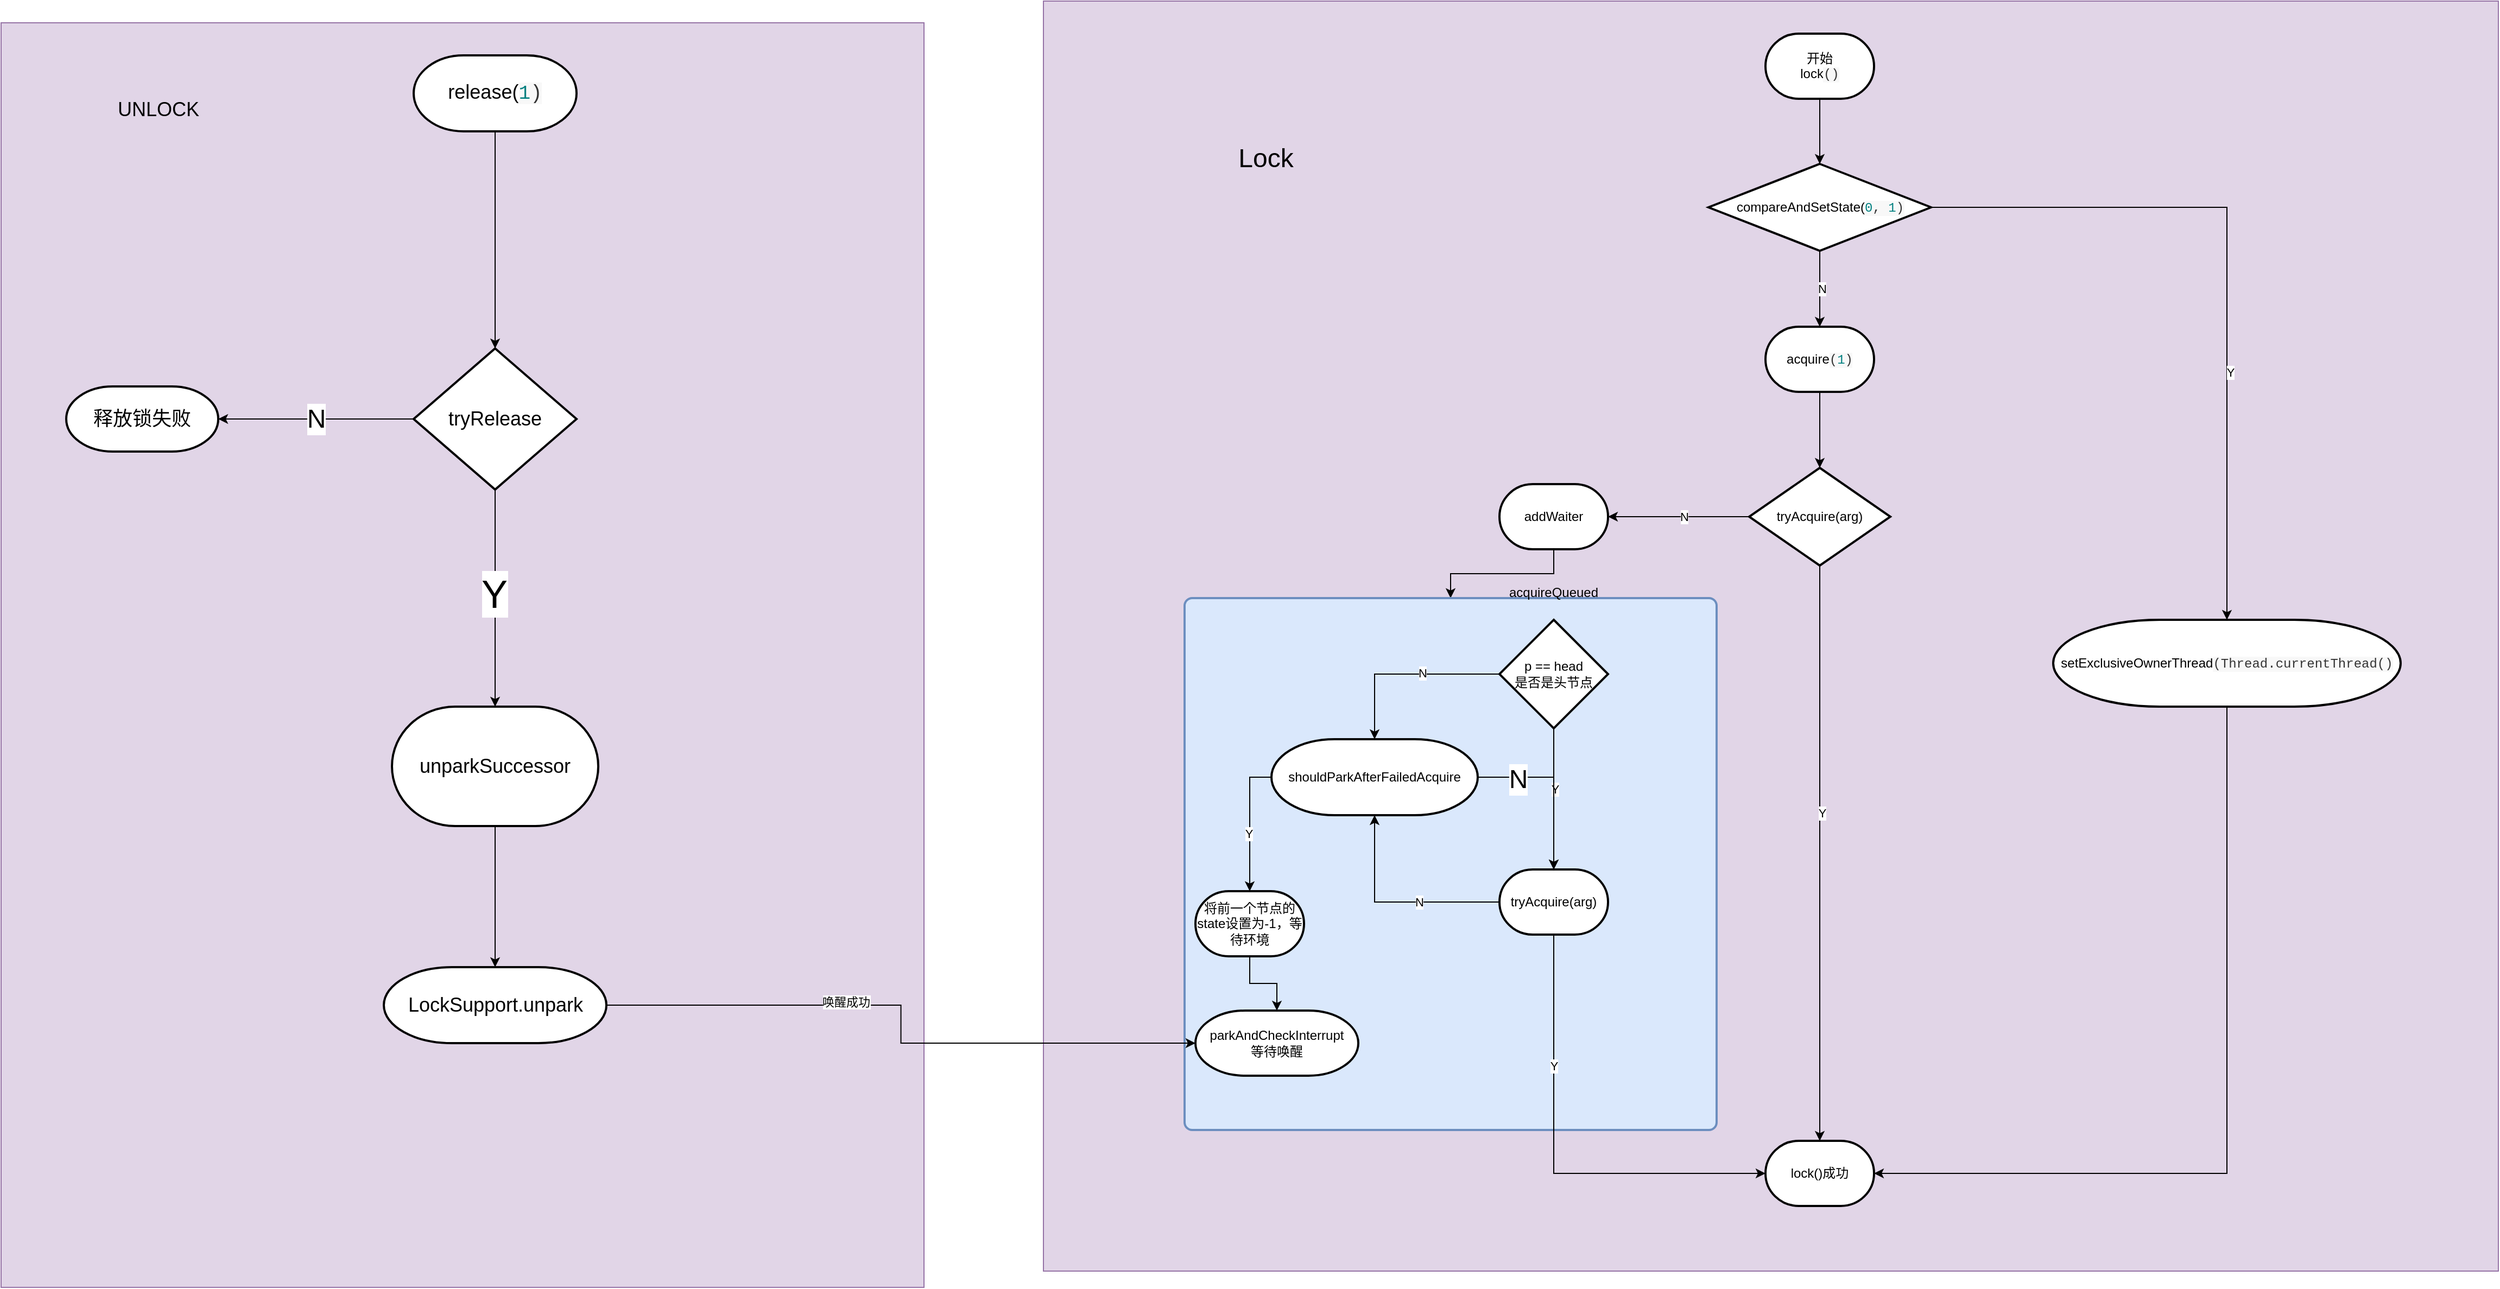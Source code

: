 <mxfile version="21.3.2" type="github">
  <diagram name="第 1 页" id="ct1m8Uoh30FUcK927k64">
    <mxGraphModel dx="3364" dy="1153" grid="1" gridSize="10" guides="1" tooltips="1" connect="1" arrows="1" fold="1" page="1" pageScale="1" pageWidth="827" pageHeight="1169" math="0" shadow="0">
      <root>
        <mxCell id="0" />
        <mxCell id="1" parent="0" />
        <mxCell id="UYIZdUj59ZHhJrnB6G8m-45" value="" style="rounded=0;whiteSpace=wrap;html=1;fillColor=#e1d5e7;strokeColor=#9673a6;" vertex="1" parent="1">
          <mxGeometry x="-370" y="80" width="1340" height="1170" as="geometry" />
        </mxCell>
        <mxCell id="UYIZdUj59ZHhJrnB6G8m-4" style="edgeStyle=orthogonalEdgeStyle;rounded=0;orthogonalLoop=1;jettySize=auto;html=1;exitX=0.5;exitY=1;exitDx=0;exitDy=0;exitPerimeter=0;entryX=0.5;entryY=0;entryDx=0;entryDy=0;entryPerimeter=0;" edge="1" parent="1" source="UYIZdUj59ZHhJrnB6G8m-2" target="UYIZdUj59ZHhJrnB6G8m-3">
          <mxGeometry relative="1" as="geometry" />
        </mxCell>
        <mxCell id="UYIZdUj59ZHhJrnB6G8m-2" value="开始&lt;br&gt;lock&lt;span style=&quot;text-align: start; caret-color: rgb(51, 51, 51); color: rgb(51, 51, 51); font-family: Menlo, Monaco, Consolas, &amp;quot;Courier New&amp;quot;, monospace; background-color: rgb(248, 248, 248);&quot;&gt;()&lt;/span&gt;" style="strokeWidth=2;html=1;shape=mxgraph.flowchart.terminator;whiteSpace=wrap;" vertex="1" parent="1">
          <mxGeometry x="295" y="110" width="100" height="60" as="geometry" />
        </mxCell>
        <mxCell id="UYIZdUj59ZHhJrnB6G8m-9" style="edgeStyle=orthogonalEdgeStyle;rounded=0;orthogonalLoop=1;jettySize=auto;html=1;exitX=0.5;exitY=1;exitDx=0;exitDy=0;exitPerimeter=0;entryX=0.5;entryY=0;entryDx=0;entryDy=0;entryPerimeter=0;" edge="1" parent="1" source="UYIZdUj59ZHhJrnB6G8m-3" target="UYIZdUj59ZHhJrnB6G8m-8">
          <mxGeometry relative="1" as="geometry" />
        </mxCell>
        <mxCell id="UYIZdUj59ZHhJrnB6G8m-19" value="N" style="edgeLabel;html=1;align=center;verticalAlign=middle;resizable=0;points=[];" vertex="1" connectable="0" parent="UYIZdUj59ZHhJrnB6G8m-9">
          <mxGeometry y="2" relative="1" as="geometry">
            <mxPoint as="offset" />
          </mxGeometry>
        </mxCell>
        <mxCell id="UYIZdUj59ZHhJrnB6G8m-41" style="edgeStyle=orthogonalEdgeStyle;rounded=0;orthogonalLoop=1;jettySize=auto;html=1;exitX=1;exitY=0.5;exitDx=0;exitDy=0;exitPerimeter=0;entryX=0.5;entryY=0;entryDx=0;entryDy=0;entryPerimeter=0;" edge="1" parent="1" source="UYIZdUj59ZHhJrnB6G8m-3" target="UYIZdUj59ZHhJrnB6G8m-6">
          <mxGeometry relative="1" as="geometry" />
        </mxCell>
        <mxCell id="UYIZdUj59ZHhJrnB6G8m-42" value="Y" style="edgeLabel;html=1;align=center;verticalAlign=middle;resizable=0;points=[];" vertex="1" connectable="0" parent="UYIZdUj59ZHhJrnB6G8m-41">
          <mxGeometry x="0.301" y="3" relative="1" as="geometry">
            <mxPoint as="offset" />
          </mxGeometry>
        </mxCell>
        <mxCell id="UYIZdUj59ZHhJrnB6G8m-3" value="compareAndSetState(&lt;span style=&quot;text-align: start; color: teal; font-family: Menlo, Monaco, Consolas, &amp;quot;Courier New&amp;quot;, monospace; background-color: rgb(248, 248, 248);&quot; class=&quot;hljs-number&quot;&gt;0&lt;/span&gt;&lt;span style=&quot;text-align: start; caret-color: rgb(51, 51, 51); color: rgb(51, 51, 51); font-family: Menlo, Monaco, Consolas, &amp;quot;Courier New&amp;quot;, monospace; background-color: rgb(248, 248, 248);&quot;&gt;, &lt;/span&gt;&lt;span style=&quot;text-align: start; color: teal; font-family: Menlo, Monaco, Consolas, &amp;quot;Courier New&amp;quot;, monospace; background-color: rgb(248, 248, 248);&quot; class=&quot;hljs-number&quot;&gt;1&lt;/span&gt;&lt;span style=&quot;text-align: start; caret-color: rgb(51, 51, 51); color: rgb(51, 51, 51); font-family: Menlo, Monaco, Consolas, &amp;quot;Courier New&amp;quot;, monospace; background-color: rgb(248, 248, 248);&quot;&gt;)&lt;/span&gt;" style="strokeWidth=2;html=1;shape=mxgraph.flowchart.decision;whiteSpace=wrap;" vertex="1" parent="1">
          <mxGeometry x="242.5" y="230" width="205" height="80" as="geometry" />
        </mxCell>
        <mxCell id="UYIZdUj59ZHhJrnB6G8m-11" style="edgeStyle=orthogonalEdgeStyle;rounded=0;orthogonalLoop=1;jettySize=auto;html=1;exitX=0.5;exitY=1;exitDx=0;exitDy=0;exitPerimeter=0;entryX=1;entryY=0.5;entryDx=0;entryDy=0;entryPerimeter=0;" edge="1" parent="1" source="UYIZdUj59ZHhJrnB6G8m-6" target="UYIZdUj59ZHhJrnB6G8m-10">
          <mxGeometry relative="1" as="geometry" />
        </mxCell>
        <mxCell id="UYIZdUj59ZHhJrnB6G8m-6" value="setExclusiveOwnerThread&lt;span style=&quot;text-align: start; caret-color: rgb(51, 51, 51); color: rgb(51, 51, 51); font-family: Menlo, Monaco, Consolas, &amp;quot;Courier New&amp;quot;, monospace; background-color: rgb(248, 248, 248);&quot;&gt;(Thread.currentThread()&lt;/span&gt;" style="strokeWidth=2;html=1;shape=mxgraph.flowchart.terminator;whiteSpace=wrap;" vertex="1" parent="1">
          <mxGeometry x="560" y="650" width="320" height="80" as="geometry" />
        </mxCell>
        <mxCell id="UYIZdUj59ZHhJrnB6G8m-13" style="edgeStyle=orthogonalEdgeStyle;rounded=0;orthogonalLoop=1;jettySize=auto;html=1;exitX=0.5;exitY=1;exitDx=0;exitDy=0;exitPerimeter=0;entryX=0.5;entryY=0;entryDx=0;entryDy=0;entryPerimeter=0;" edge="1" parent="1" source="UYIZdUj59ZHhJrnB6G8m-8" target="UYIZdUj59ZHhJrnB6G8m-12">
          <mxGeometry relative="1" as="geometry" />
        </mxCell>
        <mxCell id="UYIZdUj59ZHhJrnB6G8m-8" value="acquire&lt;span style=&quot;text-align: start; caret-color: rgb(51, 51, 51); color: rgb(51, 51, 51); font-family: Menlo, Monaco, Consolas, &amp;quot;Courier New&amp;quot;, monospace; background-color: rgb(248, 248, 248);&quot;&gt;(&lt;/span&gt;&lt;span style=&quot;text-align: start; color: teal; font-family: Menlo, Monaco, Consolas, &amp;quot;Courier New&amp;quot;, monospace; background-color: rgb(248, 248, 248);&quot; class=&quot;hljs-number&quot;&gt;1&lt;/span&gt;&lt;span style=&quot;text-align: start; caret-color: rgb(51, 51, 51); color: rgb(51, 51, 51); font-family: Menlo, Monaco, Consolas, &amp;quot;Courier New&amp;quot;, monospace; background-color: rgb(248, 248, 248);&quot;&gt;)&lt;/span&gt;" style="strokeWidth=2;html=1;shape=mxgraph.flowchart.terminator;whiteSpace=wrap;" vertex="1" parent="1">
          <mxGeometry x="295" y="380" width="100" height="60" as="geometry" />
        </mxCell>
        <mxCell id="UYIZdUj59ZHhJrnB6G8m-10" value="lock()成功" style="strokeWidth=2;html=1;shape=mxgraph.flowchart.terminator;whiteSpace=wrap;" vertex="1" parent="1">
          <mxGeometry x="295" y="1130" width="100" height="60" as="geometry" />
        </mxCell>
        <mxCell id="UYIZdUj59ZHhJrnB6G8m-14" style="edgeStyle=orthogonalEdgeStyle;rounded=0;orthogonalLoop=1;jettySize=auto;html=1;exitX=0.5;exitY=1;exitDx=0;exitDy=0;exitPerimeter=0;" edge="1" parent="1" source="UYIZdUj59ZHhJrnB6G8m-12" target="UYIZdUj59ZHhJrnB6G8m-10">
          <mxGeometry relative="1" as="geometry" />
        </mxCell>
        <mxCell id="UYIZdUj59ZHhJrnB6G8m-15" value="Y" style="edgeLabel;html=1;align=center;verticalAlign=middle;resizable=0;points=[];" vertex="1" connectable="0" parent="UYIZdUj59ZHhJrnB6G8m-14">
          <mxGeometry x="-0.141" y="2" relative="1" as="geometry">
            <mxPoint as="offset" />
          </mxGeometry>
        </mxCell>
        <mxCell id="UYIZdUj59ZHhJrnB6G8m-17" style="edgeStyle=orthogonalEdgeStyle;rounded=0;orthogonalLoop=1;jettySize=auto;html=1;exitX=0;exitY=0.5;exitDx=0;exitDy=0;exitPerimeter=0;entryX=1;entryY=0.5;entryDx=0;entryDy=0;entryPerimeter=0;" edge="1" parent="1" source="UYIZdUj59ZHhJrnB6G8m-12" target="UYIZdUj59ZHhJrnB6G8m-16">
          <mxGeometry relative="1" as="geometry" />
        </mxCell>
        <mxCell id="UYIZdUj59ZHhJrnB6G8m-18" value="N" style="edgeLabel;html=1;align=center;verticalAlign=middle;resizable=0;points=[];" vertex="1" connectable="0" parent="UYIZdUj59ZHhJrnB6G8m-17">
          <mxGeometry x="-0.078" relative="1" as="geometry">
            <mxPoint as="offset" />
          </mxGeometry>
        </mxCell>
        <mxCell id="UYIZdUj59ZHhJrnB6G8m-12" value="tryAcquire(arg)" style="strokeWidth=2;html=1;shape=mxgraph.flowchart.decision;whiteSpace=wrap;" vertex="1" parent="1">
          <mxGeometry x="280" y="510" width="130" height="90" as="geometry" />
        </mxCell>
        <mxCell id="UYIZdUj59ZHhJrnB6G8m-70" style="edgeStyle=orthogonalEdgeStyle;rounded=0;orthogonalLoop=1;jettySize=auto;html=1;exitX=0.5;exitY=1;exitDx=0;exitDy=0;exitPerimeter=0;entryX=0.5;entryY=0;entryDx=0;entryDy=0;" edge="1" parent="1" source="UYIZdUj59ZHhJrnB6G8m-16" target="UYIZdUj59ZHhJrnB6G8m-22">
          <mxGeometry relative="1" as="geometry" />
        </mxCell>
        <mxCell id="UYIZdUj59ZHhJrnB6G8m-16" value="addWaiter" style="strokeWidth=2;html=1;shape=mxgraph.flowchart.terminator;whiteSpace=wrap;" vertex="1" parent="1">
          <mxGeometry x="50" y="525" width="100" height="60" as="geometry" />
        </mxCell>
        <mxCell id="UYIZdUj59ZHhJrnB6G8m-22" value="" style="rounded=1;whiteSpace=wrap;html=1;absoluteArcSize=1;arcSize=14;strokeWidth=2;fillColor=#dae8fc;strokeColor=#6c8ebf;" vertex="1" parent="1">
          <mxGeometry x="-240" y="630" width="490" height="490" as="geometry" />
        </mxCell>
        <mxCell id="UYIZdUj59ZHhJrnB6G8m-23" value="acquireQueued" style="text;html=1;strokeColor=none;fillColor=none;align=center;verticalAlign=middle;whiteSpace=wrap;rounded=0;" vertex="1" parent="1">
          <mxGeometry x="70" y="610" width="60" height="30" as="geometry" />
        </mxCell>
        <mxCell id="UYIZdUj59ZHhJrnB6G8m-28" style="edgeStyle=orthogonalEdgeStyle;rounded=0;orthogonalLoop=1;jettySize=auto;html=1;exitX=0.5;exitY=1;exitDx=0;exitDy=0;exitPerimeter=0;entryX=0.5;entryY=0;entryDx=0;entryDy=0;entryPerimeter=0;" edge="1" parent="1" source="UYIZdUj59ZHhJrnB6G8m-24" target="UYIZdUj59ZHhJrnB6G8m-25">
          <mxGeometry relative="1" as="geometry" />
        </mxCell>
        <mxCell id="UYIZdUj59ZHhJrnB6G8m-29" value="Y" style="edgeLabel;html=1;align=center;verticalAlign=middle;resizable=0;points=[];" vertex="1" connectable="0" parent="UYIZdUj59ZHhJrnB6G8m-28">
          <mxGeometry x="-0.139" y="1" relative="1" as="geometry">
            <mxPoint as="offset" />
          </mxGeometry>
        </mxCell>
        <mxCell id="UYIZdUj59ZHhJrnB6G8m-31" style="edgeStyle=orthogonalEdgeStyle;rounded=0;orthogonalLoop=1;jettySize=auto;html=1;exitX=0;exitY=0.5;exitDx=0;exitDy=0;exitPerimeter=0;entryX=0.5;entryY=0;entryDx=0;entryDy=0;entryPerimeter=0;" edge="1" parent="1" source="UYIZdUj59ZHhJrnB6G8m-24" target="UYIZdUj59ZHhJrnB6G8m-30">
          <mxGeometry relative="1" as="geometry" />
        </mxCell>
        <mxCell id="UYIZdUj59ZHhJrnB6G8m-32" value="N" style="edgeLabel;html=1;align=center;verticalAlign=middle;resizable=0;points=[];" vertex="1" connectable="0" parent="UYIZdUj59ZHhJrnB6G8m-31">
          <mxGeometry x="-0.189" y="-1" relative="1" as="geometry">
            <mxPoint as="offset" />
          </mxGeometry>
        </mxCell>
        <mxCell id="UYIZdUj59ZHhJrnB6G8m-24" value="p == head&lt;br&gt;是否是头节点" style="strokeWidth=2;html=1;shape=mxgraph.flowchart.decision;whiteSpace=wrap;" vertex="1" parent="1">
          <mxGeometry x="50" y="650" width="100" height="100" as="geometry" />
        </mxCell>
        <mxCell id="UYIZdUj59ZHhJrnB6G8m-33" style="edgeStyle=orthogonalEdgeStyle;rounded=0;orthogonalLoop=1;jettySize=auto;html=1;exitX=0;exitY=0.5;exitDx=0;exitDy=0;exitPerimeter=0;entryX=0.5;entryY=1;entryDx=0;entryDy=0;entryPerimeter=0;" edge="1" parent="1" source="UYIZdUj59ZHhJrnB6G8m-25" target="UYIZdUj59ZHhJrnB6G8m-30">
          <mxGeometry relative="1" as="geometry" />
        </mxCell>
        <mxCell id="UYIZdUj59ZHhJrnB6G8m-35" value="N" style="edgeLabel;html=1;align=center;verticalAlign=middle;resizable=0;points=[];" vertex="1" connectable="0" parent="UYIZdUj59ZHhJrnB6G8m-33">
          <mxGeometry x="-0.241" relative="1" as="geometry">
            <mxPoint as="offset" />
          </mxGeometry>
        </mxCell>
        <mxCell id="UYIZdUj59ZHhJrnB6G8m-36" style="edgeStyle=orthogonalEdgeStyle;rounded=0;orthogonalLoop=1;jettySize=auto;html=1;exitX=0.5;exitY=1;exitDx=0;exitDy=0;exitPerimeter=0;entryX=0;entryY=0.5;entryDx=0;entryDy=0;entryPerimeter=0;" edge="1" parent="1" source="UYIZdUj59ZHhJrnB6G8m-25" target="UYIZdUj59ZHhJrnB6G8m-10">
          <mxGeometry relative="1" as="geometry" />
        </mxCell>
        <mxCell id="UYIZdUj59ZHhJrnB6G8m-37" value="Y" style="edgeLabel;html=1;align=center;verticalAlign=middle;resizable=0;points=[];" vertex="1" connectable="0" parent="UYIZdUj59ZHhJrnB6G8m-36">
          <mxGeometry x="-0.42" relative="1" as="geometry">
            <mxPoint as="offset" />
          </mxGeometry>
        </mxCell>
        <mxCell id="UYIZdUj59ZHhJrnB6G8m-25" value="tryAcquire(arg)" style="strokeWidth=2;html=1;shape=mxgraph.flowchart.terminator;whiteSpace=wrap;" vertex="1" parent="1">
          <mxGeometry x="50" y="880" width="100" height="60" as="geometry" />
        </mxCell>
        <mxCell id="UYIZdUj59ZHhJrnB6G8m-40" style="edgeStyle=orthogonalEdgeStyle;rounded=0;orthogonalLoop=1;jettySize=auto;html=1;exitX=0;exitY=0.5;exitDx=0;exitDy=0;exitPerimeter=0;entryX=0.5;entryY=0;entryDx=0;entryDy=0;entryPerimeter=0;" edge="1" parent="1" source="UYIZdUj59ZHhJrnB6G8m-30" target="UYIZdUj59ZHhJrnB6G8m-39">
          <mxGeometry relative="1" as="geometry" />
        </mxCell>
        <mxCell id="UYIZdUj59ZHhJrnB6G8m-66" value="Y" style="edgeLabel;html=1;align=center;verticalAlign=middle;resizable=0;points=[];" vertex="1" connectable="0" parent="UYIZdUj59ZHhJrnB6G8m-40">
          <mxGeometry x="0.152" y="-1" relative="1" as="geometry">
            <mxPoint as="offset" />
          </mxGeometry>
        </mxCell>
        <mxCell id="UYIZdUj59ZHhJrnB6G8m-67" style="edgeStyle=orthogonalEdgeStyle;rounded=0;orthogonalLoop=1;jettySize=auto;html=1;exitX=1;exitY=0.5;exitDx=0;exitDy=0;exitPerimeter=0;entryX=0.5;entryY=0;entryDx=0;entryDy=0;entryPerimeter=0;" edge="1" parent="1" source="UYIZdUj59ZHhJrnB6G8m-30" target="UYIZdUj59ZHhJrnB6G8m-25">
          <mxGeometry relative="1" as="geometry" />
        </mxCell>
        <mxCell id="UYIZdUj59ZHhJrnB6G8m-69" value="&lt;font style=&quot;font-size: 24px;&quot;&gt;N&lt;/font&gt;" style="edgeLabel;html=1;align=center;verticalAlign=middle;resizable=0;points=[];" vertex="1" connectable="0" parent="UYIZdUj59ZHhJrnB6G8m-67">
          <mxGeometry x="-0.514" y="-2" relative="1" as="geometry">
            <mxPoint x="-1" as="offset" />
          </mxGeometry>
        </mxCell>
        <mxCell id="UYIZdUj59ZHhJrnB6G8m-30" value="shouldParkAfterFailedAcquire" style="strokeWidth=2;html=1;shape=mxgraph.flowchart.terminator;whiteSpace=wrap;" vertex="1" parent="1">
          <mxGeometry x="-160" y="760" width="190" height="70" as="geometry" />
        </mxCell>
        <mxCell id="UYIZdUj59ZHhJrnB6G8m-44" style="edgeStyle=orthogonalEdgeStyle;rounded=0;orthogonalLoop=1;jettySize=auto;html=1;exitX=0.5;exitY=1;exitDx=0;exitDy=0;exitPerimeter=0;" edge="1" parent="1" source="UYIZdUj59ZHhJrnB6G8m-39" target="UYIZdUj59ZHhJrnB6G8m-43">
          <mxGeometry relative="1" as="geometry" />
        </mxCell>
        <mxCell id="UYIZdUj59ZHhJrnB6G8m-39" value="将前一个节点的state设置为-1，等待环境" style="strokeWidth=2;html=1;shape=mxgraph.flowchart.terminator;whiteSpace=wrap;" vertex="1" parent="1">
          <mxGeometry x="-230" y="900" width="100" height="60" as="geometry" />
        </mxCell>
        <mxCell id="UYIZdUj59ZHhJrnB6G8m-43" value="parkAndCheckInterrupt&lt;br&gt;等待唤醒" style="strokeWidth=2;html=1;shape=mxgraph.flowchart.terminator;whiteSpace=wrap;" vertex="1" parent="1">
          <mxGeometry x="-230" y="1010" width="150" height="60" as="geometry" />
        </mxCell>
        <mxCell id="UYIZdUj59ZHhJrnB6G8m-46" value="&lt;font style=&quot;font-size: 24px;&quot;&gt;Lock&lt;/font&gt;" style="text;html=1;strokeColor=none;fillColor=none;align=center;verticalAlign=middle;whiteSpace=wrap;rounded=0;" vertex="1" parent="1">
          <mxGeometry x="-230" y="190" width="130" height="70" as="geometry" />
        </mxCell>
        <mxCell id="UYIZdUj59ZHhJrnB6G8m-47" value="" style="rounded=0;whiteSpace=wrap;html=1;fillColor=#e1d5e7;strokeColor=#9673a6;" vertex="1" parent="1">
          <mxGeometry x="-1330" y="100" width="850" height="1165" as="geometry" />
        </mxCell>
        <mxCell id="UYIZdUj59ZHhJrnB6G8m-50" style="edgeStyle=orthogonalEdgeStyle;rounded=0;orthogonalLoop=1;jettySize=auto;html=1;exitX=0.5;exitY=1;exitDx=0;exitDy=0;exitPerimeter=0;" edge="1" parent="1" source="UYIZdUj59ZHhJrnB6G8m-48" target="UYIZdUj59ZHhJrnB6G8m-49">
          <mxGeometry relative="1" as="geometry" />
        </mxCell>
        <mxCell id="UYIZdUj59ZHhJrnB6G8m-48" value="&lt;font style=&quot;font-size: 18px;&quot;&gt;release(&lt;span style=&quot;text-align: start; color: teal; font-family: Menlo, Monaco, Consolas, &amp;quot;Courier New&amp;quot;, monospace; background-color: rgb(248, 248, 248);&quot; class=&quot;hljs-number&quot;&gt;1&lt;/span&gt;&lt;span style=&quot;text-align: start; caret-color: rgb(51, 51, 51); color: rgb(51, 51, 51); font-family: Menlo, Monaco, Consolas, &amp;quot;Courier New&amp;quot;, monospace; background-color: rgb(248, 248, 248);&quot;&gt;)&lt;/span&gt;&lt;/font&gt;" style="strokeWidth=2;html=1;shape=mxgraph.flowchart.terminator;whiteSpace=wrap;" vertex="1" parent="1">
          <mxGeometry x="-950" y="130" width="150" height="70" as="geometry" />
        </mxCell>
        <mxCell id="UYIZdUj59ZHhJrnB6G8m-54" style="edgeStyle=orthogonalEdgeStyle;rounded=0;orthogonalLoop=1;jettySize=auto;html=1;exitX=0.5;exitY=1;exitDx=0;exitDy=0;exitPerimeter=0;entryX=0.5;entryY=0;entryDx=0;entryDy=0;entryPerimeter=0;" edge="1" parent="1" source="UYIZdUj59ZHhJrnB6G8m-49" target="UYIZdUj59ZHhJrnB6G8m-53">
          <mxGeometry relative="1" as="geometry" />
        </mxCell>
        <mxCell id="UYIZdUj59ZHhJrnB6G8m-55" value="&lt;font style=&quot;font-size: 36px;&quot;&gt;Y&lt;/font&gt;" style="edgeLabel;html=1;align=center;verticalAlign=middle;resizable=0;points=[];" vertex="1" connectable="0" parent="UYIZdUj59ZHhJrnB6G8m-54">
          <mxGeometry x="-0.047" y="-1" relative="1" as="geometry">
            <mxPoint as="offset" />
          </mxGeometry>
        </mxCell>
        <mxCell id="UYIZdUj59ZHhJrnB6G8m-61" style="edgeStyle=orthogonalEdgeStyle;rounded=0;orthogonalLoop=1;jettySize=auto;html=1;exitX=0;exitY=0.5;exitDx=0;exitDy=0;exitPerimeter=0;entryX=1;entryY=0.5;entryDx=0;entryDy=0;entryPerimeter=0;" edge="1" parent="1" source="UYIZdUj59ZHhJrnB6G8m-49" target="UYIZdUj59ZHhJrnB6G8m-60">
          <mxGeometry relative="1" as="geometry" />
        </mxCell>
        <mxCell id="UYIZdUj59ZHhJrnB6G8m-64" value="&lt;font style=&quot;font-size: 24px;&quot;&gt;N&lt;/font&gt;" style="edgeLabel;html=1;align=center;verticalAlign=middle;resizable=0;points=[];" vertex="1" connectable="0" parent="UYIZdUj59ZHhJrnB6G8m-61">
          <mxGeometry x="-0.011" relative="1" as="geometry">
            <mxPoint x="-1" as="offset" />
          </mxGeometry>
        </mxCell>
        <mxCell id="UYIZdUj59ZHhJrnB6G8m-49" value="&lt;font style=&quot;font-size: 18px;&quot;&gt;tryRelease&lt;/font&gt;" style="strokeWidth=2;html=1;shape=mxgraph.flowchart.decision;whiteSpace=wrap;" vertex="1" parent="1">
          <mxGeometry x="-950" y="400" width="150" height="130" as="geometry" />
        </mxCell>
        <mxCell id="UYIZdUj59ZHhJrnB6G8m-57" style="edgeStyle=orthogonalEdgeStyle;rounded=0;orthogonalLoop=1;jettySize=auto;html=1;exitX=0.5;exitY=1;exitDx=0;exitDy=0;exitPerimeter=0;" edge="1" parent="1" source="UYIZdUj59ZHhJrnB6G8m-53" target="UYIZdUj59ZHhJrnB6G8m-56">
          <mxGeometry relative="1" as="geometry" />
        </mxCell>
        <mxCell id="UYIZdUj59ZHhJrnB6G8m-53" value="&lt;font style=&quot;font-size: 18px;&quot;&gt;unparkSuccessor&lt;/font&gt;" style="strokeWidth=2;html=1;shape=mxgraph.flowchart.terminator;whiteSpace=wrap;" vertex="1" parent="1">
          <mxGeometry x="-970" y="730" width="190" height="110" as="geometry" />
        </mxCell>
        <mxCell id="UYIZdUj59ZHhJrnB6G8m-58" style="edgeStyle=orthogonalEdgeStyle;rounded=0;orthogonalLoop=1;jettySize=auto;html=1;exitX=1;exitY=0.5;exitDx=0;exitDy=0;exitPerimeter=0;entryX=0;entryY=0.5;entryDx=0;entryDy=0;entryPerimeter=0;" edge="1" parent="1" source="UYIZdUj59ZHhJrnB6G8m-56" target="UYIZdUj59ZHhJrnB6G8m-43">
          <mxGeometry relative="1" as="geometry" />
        </mxCell>
        <mxCell id="UYIZdUj59ZHhJrnB6G8m-59" value="唤醒成功" style="edgeLabel;html=1;align=center;verticalAlign=middle;resizable=0;points=[];" vertex="1" connectable="0" parent="UYIZdUj59ZHhJrnB6G8m-58">
          <mxGeometry x="-0.237" y="3" relative="1" as="geometry">
            <mxPoint as="offset" />
          </mxGeometry>
        </mxCell>
        <mxCell id="UYIZdUj59ZHhJrnB6G8m-56" value="&lt;font style=&quot;font-size: 18px;&quot;&gt;LockSupport.unpark&lt;/font&gt;" style="strokeWidth=2;html=1;shape=mxgraph.flowchart.terminator;whiteSpace=wrap;" vertex="1" parent="1">
          <mxGeometry x="-977.5" y="970" width="205" height="70" as="geometry" />
        </mxCell>
        <mxCell id="UYIZdUj59ZHhJrnB6G8m-60" value="&lt;font style=&quot;font-size: 18px;&quot;&gt;释放锁失败&lt;/font&gt;" style="strokeWidth=2;html=1;shape=mxgraph.flowchart.terminator;whiteSpace=wrap;" vertex="1" parent="1">
          <mxGeometry x="-1270" y="435" width="140" height="60" as="geometry" />
        </mxCell>
        <mxCell id="UYIZdUj59ZHhJrnB6G8m-65" value="&lt;font style=&quot;font-size: 18px;&quot;&gt;UNLOCK&lt;/font&gt;" style="text;html=1;strokeColor=none;fillColor=none;align=center;verticalAlign=middle;whiteSpace=wrap;rounded=0;" vertex="1" parent="1">
          <mxGeometry x="-1240" y="150" width="110" height="60" as="geometry" />
        </mxCell>
      </root>
    </mxGraphModel>
  </diagram>
</mxfile>
